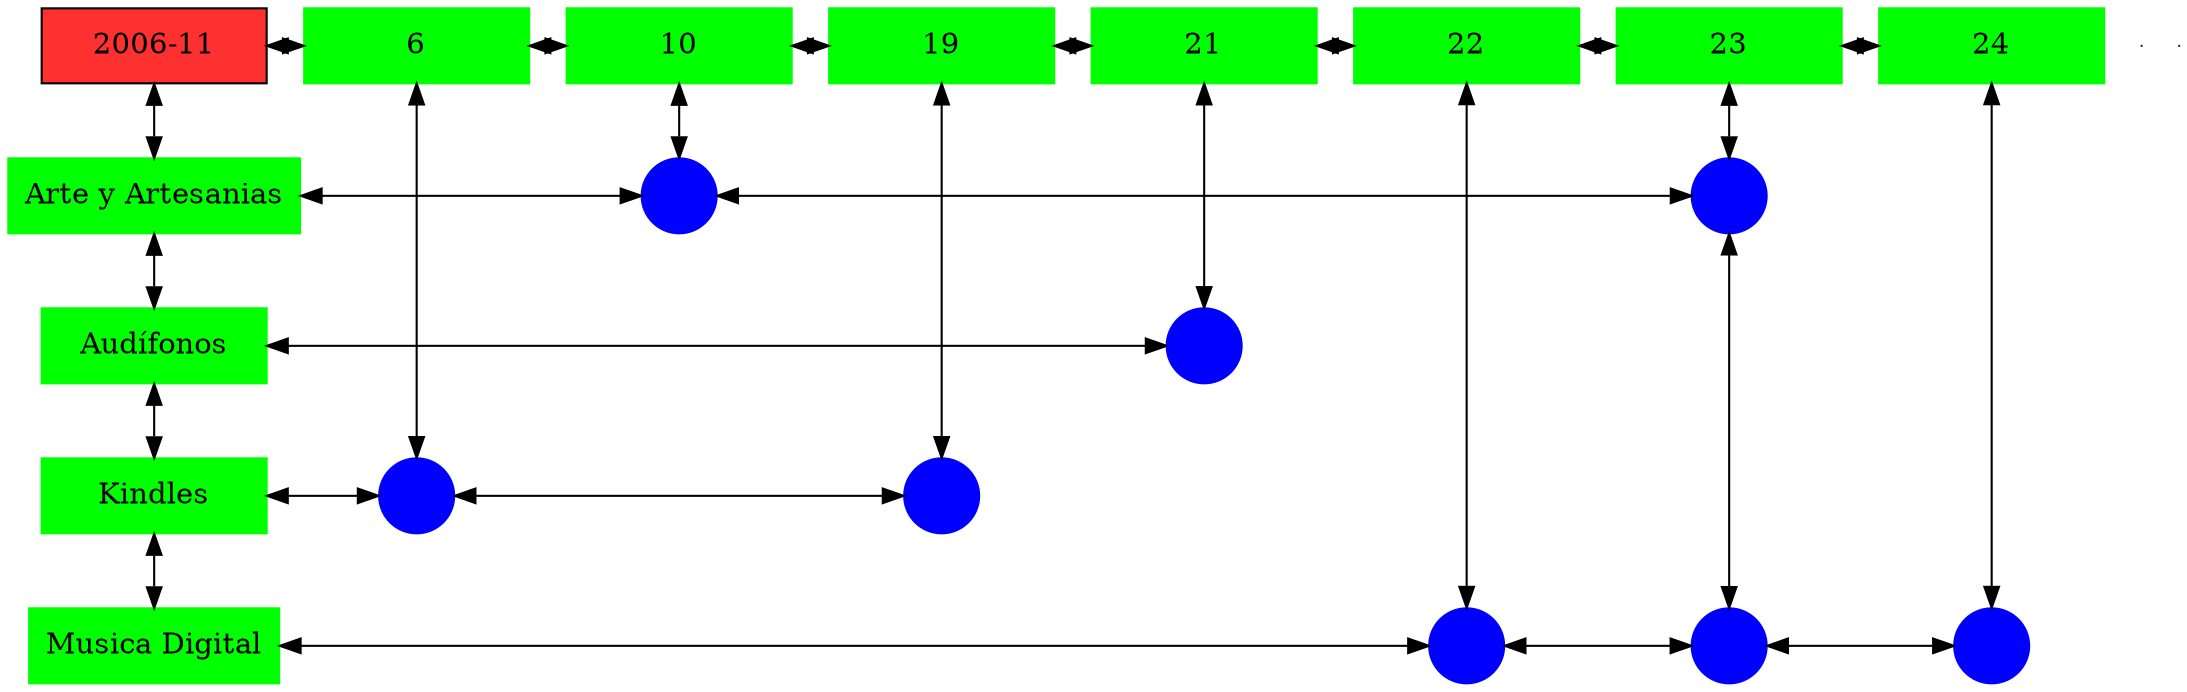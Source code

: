 digraph G{
node[shape="box"];
nodeMt[ label = "2006-11", width = 1.5, style = filled, fillcolor = firebrick1, group = 1 ];
e0[ shape = point, width = 0 ];
e1[ shape = point, width = 0 ];
node0xc0022859f0[label="6",color=green,style =filled,width = 1.5 group=6];
nodeMt->node0xc0022859f0[dir="both"];
{rank=same;nodeMt;node0xc0022859f0;}
node0xc0021a3630[label="10",color=green,style =filled,width = 1.5 group=10];
node0xc0022859f0->node0xc0021a3630[dir="both"];
{rank=same;node0xc0022859f0;node0xc0021a3630;}
node0xc00217b1d0[label="19",color=green,style =filled,width = 1.5 group=19];
node0xc0021a3630->node0xc00217b1d0[dir="both"];
{rank=same;node0xc0021a3630;node0xc00217b1d0;}
node0xc0020502d0[label="21",color=green,style =filled,width = 1.5 group=21];
node0xc00217b1d0->node0xc0020502d0[dir="both"];
{rank=same;node0xc00217b1d0;node0xc0020502d0;}
node0xc001e97bd0[label="22",color=green,style =filled,width = 1.5 group=22];
node0xc0020502d0->node0xc001e97bd0[dir="both"];
{rank=same;node0xc0020502d0;node0xc001e97bd0;}
node0xc001ea6c30[label="23",color=green,style =filled,width = 1.5 group=23];
node0xc001e97bd0->node0xc001ea6c30[dir="both"];
{rank=same;node0xc001e97bd0;node0xc001ea6c30;}
node0xc001eaee60[label="24",color=green,style =filled,width = 1.5 group=24];
node0xc001ea6c30->node0xc001eaee60[dir="both"];
{rank=same;node0xc001ea6c30;node0xc001eaee60;}
node0xc001ea6be0[label="Arte y Artesanias",color=green,style =filled width = 1.5 group=1];
node0xc0021ac580[label="",color=blue,style =filled, width = 0.5 group=10 shape=circle];
node0xc001ea6be0->node0xc0021ac580[dir="both"];
{rank=same;node0xc001ea6be0;node0xc0021ac580;}
node0xc001ea4800[label="",color=blue,style =filled, width = 0.5 group=23 shape=circle];
node0xc0021ac580->node0xc001ea4800[dir="both"];
{rank=same;node0xc001ea4800;node0xc0021ac580;}
node0xc002050280[label="Audífonos",color=green,style =filled width = 1.5 group=1];
node0xc00204c600[label="",color=blue,style =filled, width = 0.5 group=21 shape=circle];
node0xc002050280->node0xc00204c600[dir="both"];
{rank=same;node0xc002050280;node0xc00204c600;}
node0xc00217b180[label="Kindles",color=green,style =filled width = 1.5 group=1];
node0xc002287500[label="",color=blue,style =filled, width = 0.5 group=6 shape=circle];
node0xc00217b180->node0xc002287500[dir="both"];
{rank=same;node0xc00217b180;node0xc002287500;}
node0xc002184900[label="",color=blue,style =filled, width = 0.5 group=19 shape=circle];
node0xc002287500->node0xc002184900[dir="both"];
{rank=same;node0xc002184900;node0xc002287500;}
node0xc001e97b80[label="Musica Digital",color=green,style =filled width = 1.5 group=1];
node0xc001e8be80[label="",color=blue,style =filled, width = 0.5 group=22 shape=circle];
node0xc001e97b80->node0xc001e8be80[dir="both"];
{rank=same;node0xc001e97b80;node0xc001e8be80;}
node0xc002286d80[label="",color=blue,style =filled, width = 0.5 group=23 shape=circle];
node0xc001e8be80->node0xc002286d80[dir="both"];
{rank=same;node0xc002286d80;node0xc001e8be80;}
node0xc001ea5c00[label="",color=blue,style =filled, width = 0.5 group=24 shape=circle];
node0xc002286d80->node0xc001ea5c00[dir="both"];
{rank=same;node0xc001ea5c00;node0xc002286d80;}
node0xc0022859f0->node0xc002287500[dir="both"];
node0xc0021a3630->node0xc0021ac580[dir="both"];
node0xc00217b1d0->node0xc002184900[dir="both"];
node0xc0020502d0->node0xc00204c600[dir="both"];
node0xc001e97bd0->node0xc001e8be80[dir="both"];
node0xc001ea6c30->node0xc001ea4800[dir="both"];
node0xc001ea4800->node0xc002286d80[dir="both"];
node0xc001eaee60->node0xc001ea5c00[dir="both"];
nodeMt->node0xc001ea6be0[dir="both"];
node0xc001ea6be0->node0xc002050280[dir="both"];
node0xc002050280->node0xc00217b180[dir="both"];
node0xc00217b180->node0xc001e97b80[dir="both"];
}
